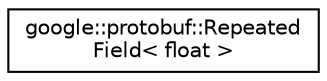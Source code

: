 digraph "类继承关系图"
{
 // LATEX_PDF_SIZE
  edge [fontname="Helvetica",fontsize="10",labelfontname="Helvetica",labelfontsize="10"];
  node [fontname="Helvetica",fontsize="10",shape=record];
  rankdir="LR";
  Node0 [label="google::protobuf::Repeated\lField\< float \>",height=0.2,width=0.4,color="black", fillcolor="white", style="filled",URL="$classgoogle_1_1protobuf_1_1RepeatedField.html",tooltip=" "];
}
